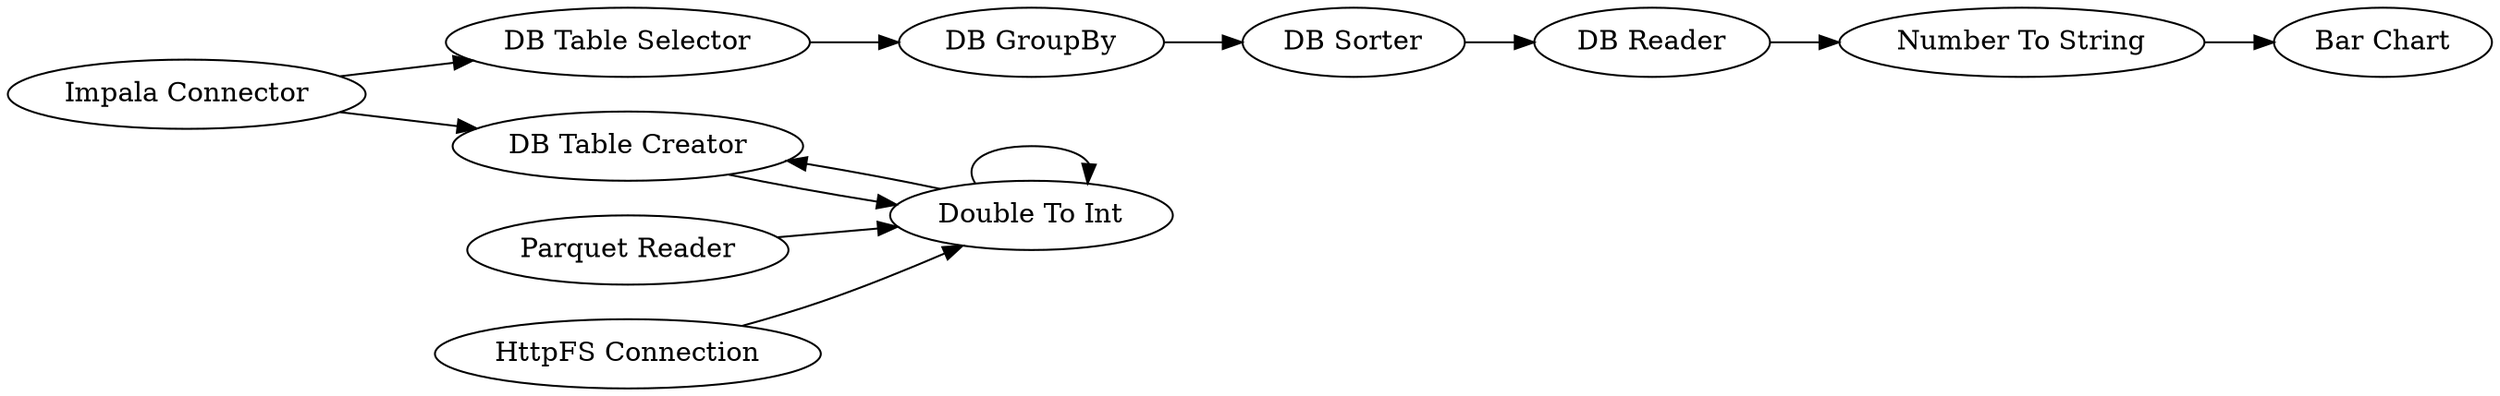 digraph {
	7 -> 14
	4 -> 5
	7 -> 5
	5 -> 4
	4 -> 4
	14 -> 9
	3 -> 4
	2 -> 4
	9 -> 10
	10 -> 11
	11 -> 13
	13 -> 12
	5 [label="DB Table Creator"]
	13 [label="Number To String"]
	7 [label="Impala Connector"]
	12 [label="Bar Chart"]
	9 [label="DB GroupBy"]
	11 [label="DB Reader"]
	4 [label="Double To Int"]
	14 [label="DB Table Selector"]
	3 [label="Parquet Reader"]
	2 [label="HttpFS Connection"]
	10 [label="DB Sorter"]
	rankdir=LR
}
